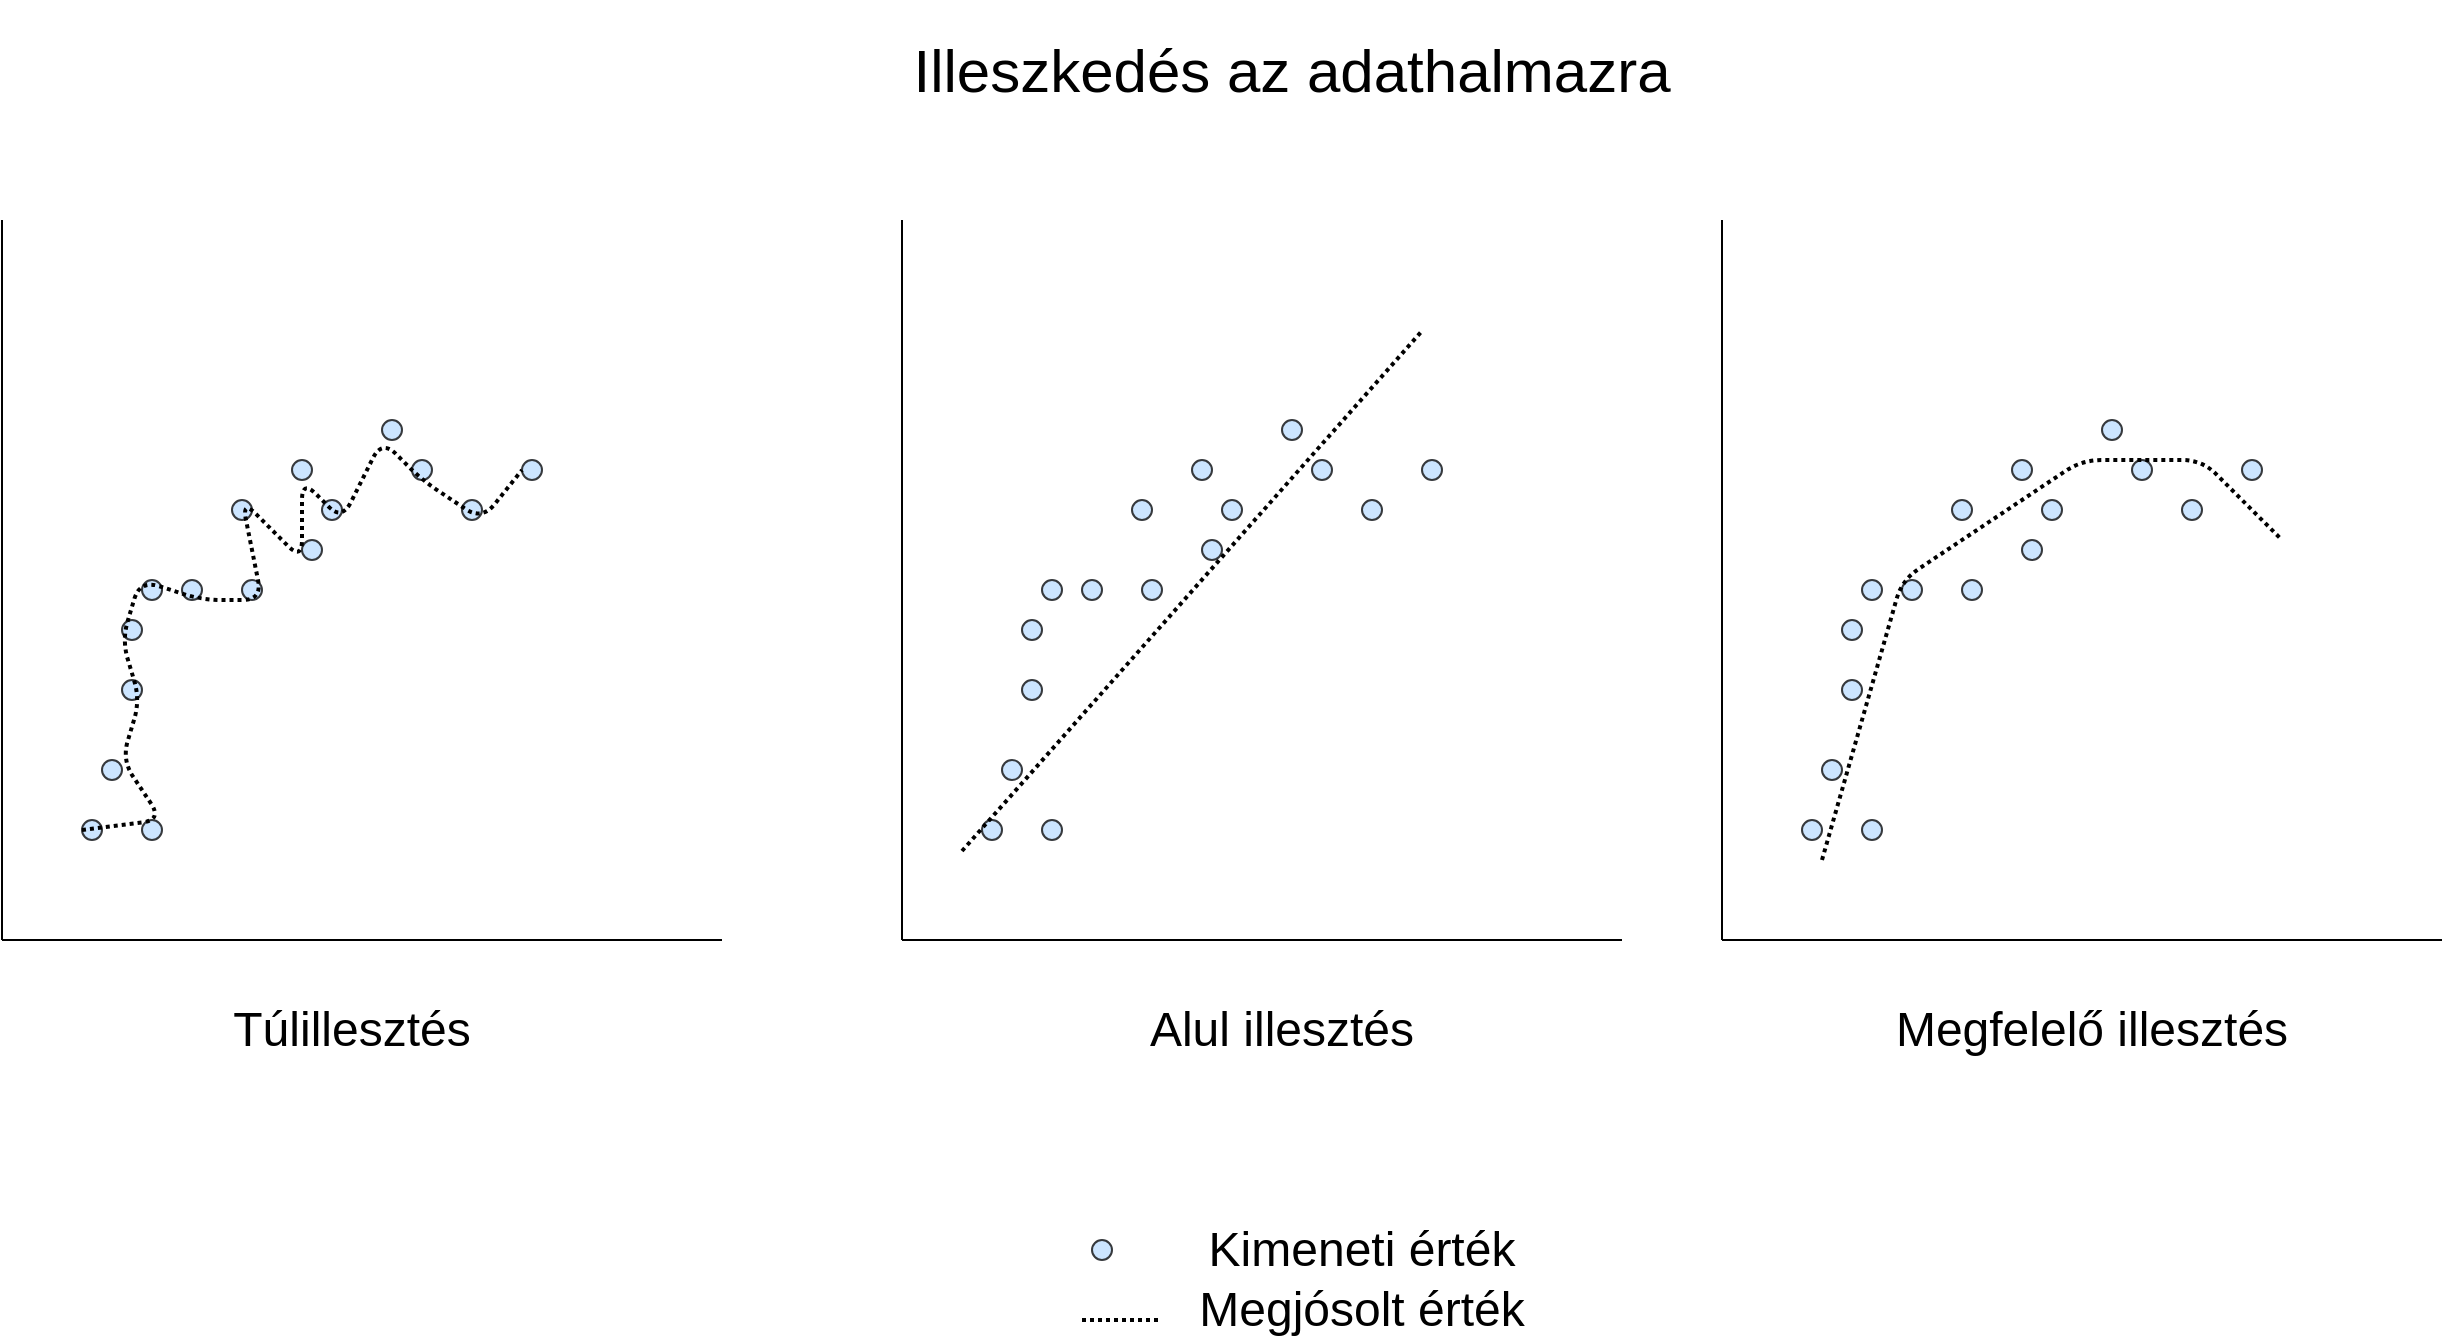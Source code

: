 <mxfile version="13.9.9" type="device"><diagram id="1iMkWVRurAnwuii2u_K3" name="Page-1"><mxGraphModel dx="1422" dy="857" grid="1" gridSize="10" guides="1" tooltips="1" connect="1" arrows="1" fold="1" page="1" pageScale="1" pageWidth="1400" pageHeight="850" math="0" shadow="0"><root><mxCell id="0"/><mxCell id="1" parent="0"/><mxCell id="bvkoSJm3uCkkQZxE5rTu-1" value="" style="endArrow=none;html=1;" edge="1" parent="1"><mxGeometry width="50" height="50" relative="1" as="geometry"><mxPoint x="70" y="490" as="sourcePoint"/><mxPoint x="70" y="130" as="targetPoint"/></mxGeometry></mxCell><mxCell id="bvkoSJm3uCkkQZxE5rTu-2" value="" style="endArrow=none;html=1;" edge="1" parent="1"><mxGeometry width="50" height="50" relative="1" as="geometry"><mxPoint x="430" y="490" as="sourcePoint"/><mxPoint x="70" y="490" as="targetPoint"/></mxGeometry></mxCell><mxCell id="bvkoSJm3uCkkQZxE5rTu-3" value="" style="ellipse;whiteSpace=wrap;html=1;aspect=fixed;fillColor=#cce5ff;strokeColor=#36393d;" vertex="1" parent="1"><mxGeometry x="130" y="330" width="10" height="10" as="geometry"/></mxCell><mxCell id="bvkoSJm3uCkkQZxE5rTu-5" value="" style="ellipse;whiteSpace=wrap;html=1;aspect=fixed;fillColor=#cce5ff;strokeColor=#36393d;" vertex="1" parent="1"><mxGeometry x="140" y="310" width="10" height="10" as="geometry"/></mxCell><mxCell id="bvkoSJm3uCkkQZxE5rTu-6" value="" style="ellipse;whiteSpace=wrap;html=1;aspect=fixed;fillColor=#cce5ff;strokeColor=#36393d;" vertex="1" parent="1"><mxGeometry x="160" y="310" width="10" height="10" as="geometry"/></mxCell><mxCell id="bvkoSJm3uCkkQZxE5rTu-8" value="" style="ellipse;whiteSpace=wrap;html=1;aspect=fixed;fillColor=#cce5ff;strokeColor=#36393d;" vertex="1" parent="1"><mxGeometry x="190" y="310" width="10" height="10" as="geometry"/></mxCell><mxCell id="bvkoSJm3uCkkQZxE5rTu-10" value="" style="ellipse;whiteSpace=wrap;html=1;aspect=fixed;fillColor=#cce5ff;strokeColor=#36393d;" vertex="1" parent="1"><mxGeometry x="220" y="290" width="10" height="10" as="geometry"/></mxCell><mxCell id="bvkoSJm3uCkkQZxE5rTu-11" value="" style="ellipse;whiteSpace=wrap;html=1;aspect=fixed;fillColor=#cce5ff;strokeColor=#36393d;" vertex="1" parent="1"><mxGeometry x="230" y="270" width="10" height="10" as="geometry"/></mxCell><mxCell id="bvkoSJm3uCkkQZxE5rTu-12" value="" style="ellipse;whiteSpace=wrap;html=1;aspect=fixed;fillColor=#cce5ff;strokeColor=#36393d;" vertex="1" parent="1"><mxGeometry x="185" y="270" width="10" height="10" as="geometry"/></mxCell><mxCell id="bvkoSJm3uCkkQZxE5rTu-14" value="" style="ellipse;whiteSpace=wrap;html=1;aspect=fixed;fillColor=#cce5ff;strokeColor=#36393d;" vertex="1" parent="1"><mxGeometry x="215" y="250" width="10" height="10" as="geometry"/></mxCell><mxCell id="bvkoSJm3uCkkQZxE5rTu-17" value="" style="ellipse;whiteSpace=wrap;html=1;aspect=fixed;fillColor=#cce5ff;strokeColor=#36393d;" vertex="1" parent="1"><mxGeometry x="130" y="360" width="10" height="10" as="geometry"/></mxCell><mxCell id="bvkoSJm3uCkkQZxE5rTu-18" value="" style="ellipse;whiteSpace=wrap;html=1;aspect=fixed;fillColor=#cce5ff;strokeColor=#36393d;" vertex="1" parent="1"><mxGeometry x="120" y="400" width="10" height="10" as="geometry"/></mxCell><mxCell id="bvkoSJm3uCkkQZxE5rTu-19" value="" style="ellipse;whiteSpace=wrap;html=1;aspect=fixed;fillColor=#cce5ff;strokeColor=#36393d;" vertex="1" parent="1"><mxGeometry x="275" y="250" width="10" height="10" as="geometry"/></mxCell><mxCell id="bvkoSJm3uCkkQZxE5rTu-29" style="edgeStyle=orthogonalEdgeStyle;rounded=0;orthogonalLoop=1;jettySize=auto;html=1;exitX=0.5;exitY=1;exitDx=0;exitDy=0;dashed=1;dashPattern=1 1;strokeWidth=2;" edge="1" parent="1" source="bvkoSJm3uCkkQZxE5rTu-21"><mxGeometry relative="1" as="geometry"><mxPoint x="265" y="240" as="targetPoint"/></mxGeometry></mxCell><mxCell id="bvkoSJm3uCkkQZxE5rTu-21" value="" style="ellipse;whiteSpace=wrap;html=1;aspect=fixed;fillColor=#cce5ff;strokeColor=#36393d;" vertex="1" parent="1"><mxGeometry x="260" y="230" width="10" height="10" as="geometry"/></mxCell><mxCell id="bvkoSJm3uCkkQZxE5rTu-22" value="" style="ellipse;whiteSpace=wrap;html=1;aspect=fixed;fillColor=#cce5ff;strokeColor=#36393d;" vertex="1" parent="1"><mxGeometry x="300" y="270" width="10" height="10" as="geometry"/></mxCell><mxCell id="bvkoSJm3uCkkQZxE5rTu-23" value="" style="ellipse;whiteSpace=wrap;html=1;aspect=fixed;fillColor=#cce5ff;strokeColor=#36393d;" vertex="1" parent="1"><mxGeometry x="330" y="250" width="10" height="10" as="geometry"/></mxCell><mxCell id="bvkoSJm3uCkkQZxE5rTu-25" value="" style="ellipse;whiteSpace=wrap;html=1;aspect=fixed;fillColor=#cce5ff;strokeColor=#36393d;" vertex="1" parent="1"><mxGeometry x="140" y="430" width="10" height="10" as="geometry"/></mxCell><mxCell id="bvkoSJm3uCkkQZxE5rTu-26" value="" style="ellipse;whiteSpace=wrap;html=1;aspect=fixed;fillColor=#cce5ff;strokeColor=#36393d;" vertex="1" parent="1"><mxGeometry x="110" y="430" width="10" height="10" as="geometry"/></mxCell><mxCell id="bvkoSJm3uCkkQZxE5rTu-27" value="" style="endArrow=none;dashed=1;html=1;dashPattern=1 1;strokeWidth=2;exitX=0;exitY=0.5;exitDx=0;exitDy=0;entryX=0;entryY=0.5;entryDx=0;entryDy=0;" edge="1" parent="1" source="bvkoSJm3uCkkQZxE5rTu-26" target="bvkoSJm3uCkkQZxE5rTu-23"><mxGeometry width="50" height="50" relative="1" as="geometry"><mxPoint x="260" y="540" as="sourcePoint"/><mxPoint x="139" y="310" as="targetPoint"/><Array as="points"><mxPoint x="150" y="430"/><mxPoint x="130" y="400"/><mxPoint x="139" y="370"/><mxPoint x="130" y="340"/><mxPoint x="139" y="310"/><mxPoint x="170" y="320"/><mxPoint x="200" y="320"/><mxPoint x="190" y="270"/><mxPoint x="220" y="300"/><mxPoint x="220" y="260"/><mxPoint x="240" y="280"/><mxPoint x="260" y="240"/><mxPoint x="280" y="260"/><mxPoint x="310" y="280"/></Array></mxGeometry></mxCell><mxCell id="bvkoSJm3uCkkQZxE5rTu-36" value="" style="ellipse;whiteSpace=wrap;html=1;aspect=fixed;fillColor=#cce5ff;strokeColor=#36393d;" vertex="1" parent="1"><mxGeometry x="615" y="640" width="10" height="10" as="geometry"/></mxCell><mxCell id="bvkoSJm3uCkkQZxE5rTu-37" value="" style="endArrow=none;dashed=1;html=1;dashPattern=1 1;strokeWidth=2;" edge="1" parent="1"><mxGeometry width="50" height="50" relative="1" as="geometry"><mxPoint x="610" y="680" as="sourcePoint"/><mxPoint x="650" y="680" as="targetPoint"/></mxGeometry></mxCell><mxCell id="bvkoSJm3uCkkQZxE5rTu-38" value="&lt;font style=&quot;font-size: 24px&quot;&gt;Kimeneti érték&lt;/font&gt;" style="text;html=1;strokeColor=none;fillColor=none;align=center;verticalAlign=middle;whiteSpace=wrap;rounded=0;" vertex="1" parent="1"><mxGeometry x="660" y="630" width="180" height="30" as="geometry"/></mxCell><mxCell id="bvkoSJm3uCkkQZxE5rTu-39" value="&lt;font style=&quot;font-size: 24px&quot;&gt;Megjósolt érték&lt;/font&gt;" style="text;html=1;strokeColor=none;fillColor=none;align=center;verticalAlign=middle;whiteSpace=wrap;rounded=0;" vertex="1" parent="1"><mxGeometry x="660" y="660" width="180" height="30" as="geometry"/></mxCell><mxCell id="bvkoSJm3uCkkQZxE5rTu-40" value="" style="endArrow=none;html=1;" edge="1" parent="1"><mxGeometry width="50" height="50" relative="1" as="geometry"><mxPoint x="520" y="490" as="sourcePoint"/><mxPoint x="520" y="130" as="targetPoint"/></mxGeometry></mxCell><mxCell id="bvkoSJm3uCkkQZxE5rTu-41" value="" style="endArrow=none;html=1;" edge="1" parent="1"><mxGeometry width="50" height="50" relative="1" as="geometry"><mxPoint x="880" y="490" as="sourcePoint"/><mxPoint x="520" y="490" as="targetPoint"/></mxGeometry></mxCell><mxCell id="bvkoSJm3uCkkQZxE5rTu-42" value="" style="ellipse;whiteSpace=wrap;html=1;aspect=fixed;fillColor=#cce5ff;strokeColor=#36393d;" vertex="1" parent="1"><mxGeometry x="580" y="330" width="10" height="10" as="geometry"/></mxCell><mxCell id="bvkoSJm3uCkkQZxE5rTu-43" value="" style="ellipse;whiteSpace=wrap;html=1;aspect=fixed;fillColor=#cce5ff;strokeColor=#36393d;" vertex="1" parent="1"><mxGeometry x="590" y="310" width="10" height="10" as="geometry"/></mxCell><mxCell id="bvkoSJm3uCkkQZxE5rTu-44" value="" style="ellipse;whiteSpace=wrap;html=1;aspect=fixed;fillColor=#cce5ff;strokeColor=#36393d;" vertex="1" parent="1"><mxGeometry x="610" y="310" width="10" height="10" as="geometry"/></mxCell><mxCell id="bvkoSJm3uCkkQZxE5rTu-45" value="" style="ellipse;whiteSpace=wrap;html=1;aspect=fixed;fillColor=#cce5ff;strokeColor=#36393d;" vertex="1" parent="1"><mxGeometry x="640" y="310" width="10" height="10" as="geometry"/></mxCell><mxCell id="bvkoSJm3uCkkQZxE5rTu-46" value="" style="ellipse;whiteSpace=wrap;html=1;aspect=fixed;fillColor=#cce5ff;strokeColor=#36393d;" vertex="1" parent="1"><mxGeometry x="670" y="290" width="10" height="10" as="geometry"/></mxCell><mxCell id="bvkoSJm3uCkkQZxE5rTu-47" value="" style="ellipse;whiteSpace=wrap;html=1;aspect=fixed;fillColor=#cce5ff;strokeColor=#36393d;" vertex="1" parent="1"><mxGeometry x="680" y="270" width="10" height="10" as="geometry"/></mxCell><mxCell id="bvkoSJm3uCkkQZxE5rTu-48" value="" style="ellipse;whiteSpace=wrap;html=1;aspect=fixed;fillColor=#cce5ff;strokeColor=#36393d;" vertex="1" parent="1"><mxGeometry x="635" y="270" width="10" height="10" as="geometry"/></mxCell><mxCell id="bvkoSJm3uCkkQZxE5rTu-49" value="" style="ellipse;whiteSpace=wrap;html=1;aspect=fixed;fillColor=#cce5ff;strokeColor=#36393d;" vertex="1" parent="1"><mxGeometry x="665" y="250" width="10" height="10" as="geometry"/></mxCell><mxCell id="bvkoSJm3uCkkQZxE5rTu-50" value="" style="ellipse;whiteSpace=wrap;html=1;aspect=fixed;fillColor=#cce5ff;strokeColor=#36393d;" vertex="1" parent="1"><mxGeometry x="580" y="360" width="10" height="10" as="geometry"/></mxCell><mxCell id="bvkoSJm3uCkkQZxE5rTu-51" value="" style="ellipse;whiteSpace=wrap;html=1;aspect=fixed;fillColor=#cce5ff;strokeColor=#36393d;" vertex="1" parent="1"><mxGeometry x="570" y="400" width="10" height="10" as="geometry"/></mxCell><mxCell id="bvkoSJm3uCkkQZxE5rTu-52" value="" style="ellipse;whiteSpace=wrap;html=1;aspect=fixed;fillColor=#cce5ff;strokeColor=#36393d;" vertex="1" parent="1"><mxGeometry x="725" y="250" width="10" height="10" as="geometry"/></mxCell><mxCell id="bvkoSJm3uCkkQZxE5rTu-53" style="edgeStyle=orthogonalEdgeStyle;rounded=0;orthogonalLoop=1;jettySize=auto;html=1;exitX=0.5;exitY=1;exitDx=0;exitDy=0;dashed=1;dashPattern=1 1;strokeWidth=2;" edge="1" parent="1" source="bvkoSJm3uCkkQZxE5rTu-54"><mxGeometry relative="1" as="geometry"><mxPoint x="715" y="240" as="targetPoint"/></mxGeometry></mxCell><mxCell id="bvkoSJm3uCkkQZxE5rTu-54" value="" style="ellipse;whiteSpace=wrap;html=1;aspect=fixed;fillColor=#cce5ff;strokeColor=#36393d;" vertex="1" parent="1"><mxGeometry x="710" y="230" width="10" height="10" as="geometry"/></mxCell><mxCell id="bvkoSJm3uCkkQZxE5rTu-55" value="" style="ellipse;whiteSpace=wrap;html=1;aspect=fixed;fillColor=#cce5ff;strokeColor=#36393d;" vertex="1" parent="1"><mxGeometry x="750" y="270" width="10" height="10" as="geometry"/></mxCell><mxCell id="bvkoSJm3uCkkQZxE5rTu-56" value="" style="ellipse;whiteSpace=wrap;html=1;aspect=fixed;fillColor=#cce5ff;strokeColor=#36393d;" vertex="1" parent="1"><mxGeometry x="780" y="250" width="10" height="10" as="geometry"/></mxCell><mxCell id="bvkoSJm3uCkkQZxE5rTu-57" value="" style="ellipse;whiteSpace=wrap;html=1;aspect=fixed;fillColor=#cce5ff;strokeColor=#36393d;" vertex="1" parent="1"><mxGeometry x="590" y="430" width="10" height="10" as="geometry"/></mxCell><mxCell id="bvkoSJm3uCkkQZxE5rTu-58" value="" style="ellipse;whiteSpace=wrap;html=1;aspect=fixed;fillColor=#cce5ff;strokeColor=#36393d;" vertex="1" parent="1"><mxGeometry x="560" y="430" width="10" height="10" as="geometry"/></mxCell><mxCell id="bvkoSJm3uCkkQZxE5rTu-60" value="" style="endArrow=none;dashed=1;html=1;dashPattern=1 1;strokeWidth=2;" edge="1" parent="1"><mxGeometry width="50" height="50" relative="1" as="geometry"><mxPoint x="550" y="445.5" as="sourcePoint"/><mxPoint x="780" y="185.5" as="targetPoint"/></mxGeometry></mxCell><mxCell id="bvkoSJm3uCkkQZxE5rTu-61" value="" style="endArrow=none;html=1;" edge="1" parent="1"><mxGeometry width="50" height="50" relative="1" as="geometry"><mxPoint x="930" y="490" as="sourcePoint"/><mxPoint x="930" y="130" as="targetPoint"/></mxGeometry></mxCell><mxCell id="bvkoSJm3uCkkQZxE5rTu-62" value="" style="endArrow=none;html=1;" edge="1" parent="1"><mxGeometry width="50" height="50" relative="1" as="geometry"><mxPoint x="1290" y="490" as="sourcePoint"/><mxPoint x="930" y="490" as="targetPoint"/></mxGeometry></mxCell><mxCell id="bvkoSJm3uCkkQZxE5rTu-63" value="" style="ellipse;whiteSpace=wrap;html=1;aspect=fixed;fillColor=#cce5ff;strokeColor=#36393d;" vertex="1" parent="1"><mxGeometry x="990" y="330" width="10" height="10" as="geometry"/></mxCell><mxCell id="bvkoSJm3uCkkQZxE5rTu-64" value="" style="ellipse;whiteSpace=wrap;html=1;aspect=fixed;fillColor=#cce5ff;strokeColor=#36393d;" vertex="1" parent="1"><mxGeometry x="1000" y="310" width="10" height="10" as="geometry"/></mxCell><mxCell id="bvkoSJm3uCkkQZxE5rTu-65" value="" style="ellipse;whiteSpace=wrap;html=1;aspect=fixed;fillColor=#cce5ff;strokeColor=#36393d;" vertex="1" parent="1"><mxGeometry x="1020" y="310" width="10" height="10" as="geometry"/></mxCell><mxCell id="bvkoSJm3uCkkQZxE5rTu-66" value="" style="ellipse;whiteSpace=wrap;html=1;aspect=fixed;fillColor=#cce5ff;strokeColor=#36393d;" vertex="1" parent="1"><mxGeometry x="1050" y="310" width="10" height="10" as="geometry"/></mxCell><mxCell id="bvkoSJm3uCkkQZxE5rTu-67" value="" style="ellipse;whiteSpace=wrap;html=1;aspect=fixed;fillColor=#cce5ff;strokeColor=#36393d;" vertex="1" parent="1"><mxGeometry x="1080" y="290" width="10" height="10" as="geometry"/></mxCell><mxCell id="bvkoSJm3uCkkQZxE5rTu-68" value="" style="ellipse;whiteSpace=wrap;html=1;aspect=fixed;fillColor=#cce5ff;strokeColor=#36393d;" vertex="1" parent="1"><mxGeometry x="1090" y="270" width="10" height="10" as="geometry"/></mxCell><mxCell id="bvkoSJm3uCkkQZxE5rTu-69" value="" style="ellipse;whiteSpace=wrap;html=1;aspect=fixed;fillColor=#cce5ff;strokeColor=#36393d;" vertex="1" parent="1"><mxGeometry x="1045" y="270" width="10" height="10" as="geometry"/></mxCell><mxCell id="bvkoSJm3uCkkQZxE5rTu-70" value="" style="ellipse;whiteSpace=wrap;html=1;aspect=fixed;fillColor=#cce5ff;strokeColor=#36393d;" vertex="1" parent="1"><mxGeometry x="1075" y="250" width="10" height="10" as="geometry"/></mxCell><mxCell id="bvkoSJm3uCkkQZxE5rTu-71" value="" style="ellipse;whiteSpace=wrap;html=1;aspect=fixed;fillColor=#cce5ff;strokeColor=#36393d;" vertex="1" parent="1"><mxGeometry x="990" y="360" width="10" height="10" as="geometry"/></mxCell><mxCell id="bvkoSJm3uCkkQZxE5rTu-72" value="" style="ellipse;whiteSpace=wrap;html=1;aspect=fixed;fillColor=#cce5ff;strokeColor=#36393d;" vertex="1" parent="1"><mxGeometry x="980" y="400" width="10" height="10" as="geometry"/></mxCell><mxCell id="bvkoSJm3uCkkQZxE5rTu-73" value="" style="ellipse;whiteSpace=wrap;html=1;aspect=fixed;fillColor=#cce5ff;strokeColor=#36393d;" vertex="1" parent="1"><mxGeometry x="1135" y="250" width="10" height="10" as="geometry"/></mxCell><mxCell id="bvkoSJm3uCkkQZxE5rTu-74" style="edgeStyle=orthogonalEdgeStyle;rounded=0;orthogonalLoop=1;jettySize=auto;html=1;exitX=0.5;exitY=1;exitDx=0;exitDy=0;dashed=1;dashPattern=1 1;strokeWidth=2;" edge="1" parent="1" source="bvkoSJm3uCkkQZxE5rTu-75"><mxGeometry relative="1" as="geometry"><mxPoint x="1125" y="240" as="targetPoint"/></mxGeometry></mxCell><mxCell id="bvkoSJm3uCkkQZxE5rTu-75" value="" style="ellipse;whiteSpace=wrap;html=1;aspect=fixed;fillColor=#cce5ff;strokeColor=#36393d;" vertex="1" parent="1"><mxGeometry x="1120" y="230" width="10" height="10" as="geometry"/></mxCell><mxCell id="bvkoSJm3uCkkQZxE5rTu-76" value="" style="ellipse;whiteSpace=wrap;html=1;aspect=fixed;fillColor=#cce5ff;strokeColor=#36393d;" vertex="1" parent="1"><mxGeometry x="1160" y="270" width="10" height="10" as="geometry"/></mxCell><mxCell id="bvkoSJm3uCkkQZxE5rTu-77" value="" style="ellipse;whiteSpace=wrap;html=1;aspect=fixed;fillColor=#cce5ff;strokeColor=#36393d;" vertex="1" parent="1"><mxGeometry x="1190" y="250" width="10" height="10" as="geometry"/></mxCell><mxCell id="bvkoSJm3uCkkQZxE5rTu-78" value="" style="ellipse;whiteSpace=wrap;html=1;aspect=fixed;fillColor=#cce5ff;strokeColor=#36393d;" vertex="1" parent="1"><mxGeometry x="1000" y="430" width="10" height="10" as="geometry"/></mxCell><mxCell id="bvkoSJm3uCkkQZxE5rTu-79" value="" style="ellipse;whiteSpace=wrap;html=1;aspect=fixed;fillColor=#cce5ff;strokeColor=#36393d;" vertex="1" parent="1"><mxGeometry x="970" y="430" width="10" height="10" as="geometry"/></mxCell><mxCell id="bvkoSJm3uCkkQZxE5rTu-81" value="" style="endArrow=none;dashed=1;html=1;dashPattern=1 1;strokeWidth=2;" edge="1" parent="1"><mxGeometry width="50" height="50" relative="1" as="geometry"><mxPoint x="980" y="450" as="sourcePoint"/><mxPoint x="1210" y="290" as="targetPoint"/><Array as="points"><mxPoint x="1020" y="310"/><mxPoint x="1110" y="250"/><mxPoint x="1170" y="250"/></Array></mxGeometry></mxCell><mxCell id="bvkoSJm3uCkkQZxE5rTu-82" value="&lt;font style=&quot;font-size: 30px&quot;&gt;Illeszkedés az adathalmazra&lt;/font&gt;" style="text;html=1;strokeColor=none;fillColor=none;align=center;verticalAlign=middle;whiteSpace=wrap;rounded=0;" vertex="1" parent="1"><mxGeometry x="492" y="20" width="446" height="70" as="geometry"/></mxCell><mxCell id="bvkoSJm3uCkkQZxE5rTu-83" value="&lt;font style=&quot;font-size: 24px&quot;&gt;Túlillesztés&lt;/font&gt;" style="text;html=1;strokeColor=none;fillColor=none;align=center;verticalAlign=middle;whiteSpace=wrap;rounded=0;" vertex="1" parent="1"><mxGeometry x="180" y="520" width="130" height="30" as="geometry"/></mxCell><mxCell id="bvkoSJm3uCkkQZxE5rTu-84" value="&lt;font style=&quot;font-size: 24px&quot;&gt;Alul illesztés&lt;/font&gt;" style="text;html=1;strokeColor=none;fillColor=none;align=center;verticalAlign=middle;whiteSpace=wrap;rounded=0;" vertex="1" parent="1"><mxGeometry x="625" y="520" width="170" height="30" as="geometry"/></mxCell><mxCell id="bvkoSJm3uCkkQZxE5rTu-85" value="&lt;font style=&quot;font-size: 24px&quot;&gt;Megfelelő illesztés&lt;/font&gt;" style="text;html=1;strokeColor=none;fillColor=none;align=center;verticalAlign=middle;whiteSpace=wrap;rounded=0;" vertex="1" parent="1"><mxGeometry x="1010" y="520" width="210" height="30" as="geometry"/></mxCell></root></mxGraphModel></diagram></mxfile>